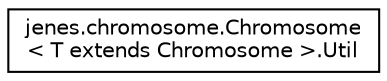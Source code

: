 digraph "Representación gráfica de la clase"
{
  edge [fontname="Helvetica",fontsize="10",labelfontname="Helvetica",labelfontsize="10"];
  node [fontname="Helvetica",fontsize="10",shape=record];
  rankdir="LR";
  Node1 [label="jenes.chromosome.Chromosome\l\< T extends Chromosome \>.Util",height=0.2,width=0.4,color="black", fillcolor="white", style="filled",URL="$classjenes_1_1chromosome_1_1_chromosome_3_01_t_01extends_01_chromosome_01_4_1_1_util.html"];
}
